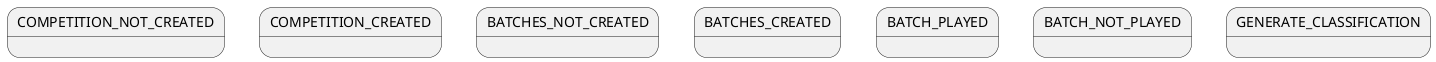 @startuml

'title HalteroCMS

state "COMPETITION_NOT_CREATED" as competitionNotCreated
state "COMPETITION_CREATED" as competitionCreated

state "BATCHES_NOT_CREATED" as batchesNotCreated
state "BATCHES_CREATED" as batchesCreated
state "BATCH_PLAYED" as batchPlayed
state "BATCH_NOT_PLAYED" as batchNotPlayed
state "GENERATE_CLASSIFICATION" as generateClassifications


'[*] --> competitionNotCreated
'competitionNotCreated --> competitionCreated
'competitionCreated --> batchesNotCreated
'batchesNotCreated --> batchesCreated
'batchesCreated --> batchNotPlayed
'batchNotPlayed --> batchPlayed
'batchPlayed --> generateClassifications
'generateClassifications --> [*]


'scale 350 width
'[*] --> NotShooting
'
'state NotShooting {
'  [*] --> Idle
'  Idle --> Configuring : EvConfig
'  Configuring --> Idle : EvConfig
'}
'
'state Configuring {
'  [*] --> NewValueSelection
'  NewValueSelection --> NewValuePreview : EvNewValue
'  NewValuePreview --> NewValueSelection : EvNewValueRejected
'  NewValuePreview --> NewValueSelection : EvNewValueSaved
'
'  state NewValuePreview {
'     State1 -> State2
'  }
'
'}
@enduml